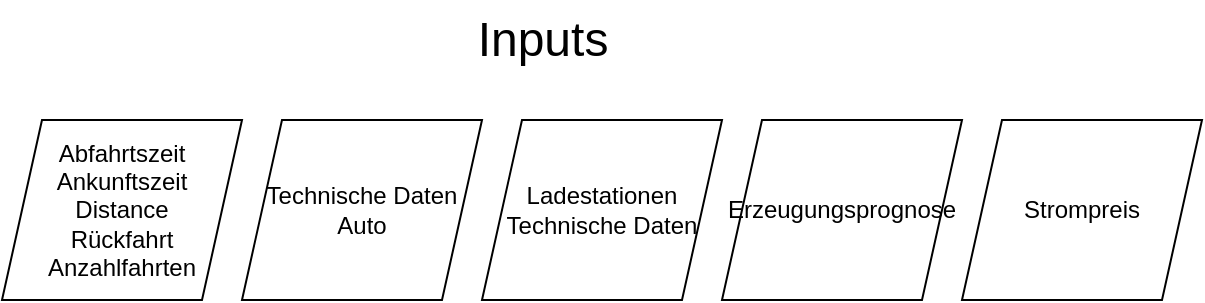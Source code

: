 <mxfile>
    <diagram id="i_Y-9i5CSLPeSbqCT8az" name="Page-1">
        <mxGraphModel dx="676" dy="775" grid="1" gridSize="10" guides="1" tooltips="1" connect="1" arrows="1" fold="1" page="1" pageScale="1" pageWidth="850" pageHeight="1100" math="0" shadow="0">
            <root>
                <mxCell id="0"/>
                <mxCell id="1" parent="0"/>
                <mxCell id="2" value="Abfahrtszeit&lt;br&gt;Ankunftszeit&lt;br&gt;Distance&lt;br&gt;Rückfahrt&lt;br&gt;Anzahlfahrten" style="shape=parallelogram;perimeter=parallelogramPerimeter;whiteSpace=wrap;html=1;fixedSize=1;" vertex="1" parent="1">
                    <mxGeometry x="50" y="150" width="120" height="90" as="geometry"/>
                </mxCell>
                <mxCell id="3" value="Technische Daten Auto" style="shape=parallelogram;perimeter=parallelogramPerimeter;whiteSpace=wrap;html=1;fixedSize=1;" vertex="1" parent="1">
                    <mxGeometry x="170" y="150" width="120" height="90" as="geometry"/>
                </mxCell>
                <mxCell id="4" value="Ladestationen Technische Daten" style="shape=parallelogram;perimeter=parallelogramPerimeter;whiteSpace=wrap;html=1;fixedSize=1;" vertex="1" parent="1">
                    <mxGeometry x="290" y="150" width="120" height="90" as="geometry"/>
                </mxCell>
                <mxCell id="5" value="Erzeugungsprognose" style="shape=parallelogram;perimeter=parallelogramPerimeter;whiteSpace=wrap;html=1;fixedSize=1;" vertex="1" parent="1">
                    <mxGeometry x="410" y="150" width="120" height="90" as="geometry"/>
                </mxCell>
                <mxCell id="6" value="Strompreis" style="shape=parallelogram;perimeter=parallelogramPerimeter;whiteSpace=wrap;html=1;fixedSize=1;" vertex="1" parent="1">
                    <mxGeometry x="530" y="150" width="120" height="90" as="geometry"/>
                </mxCell>
                <mxCell id="7" value="&lt;font style=&quot;font-size: 24px;&quot;&gt;Inputs&lt;/font&gt;" style="text;html=1;align=center;verticalAlign=middle;resizable=0;points=[];autosize=1;strokeColor=none;fillColor=none;" vertex="1" parent="1">
                    <mxGeometry x="275" y="90" width="90" height="40" as="geometry"/>
                </mxCell>
            </root>
        </mxGraphModel>
    </diagram>
</mxfile>